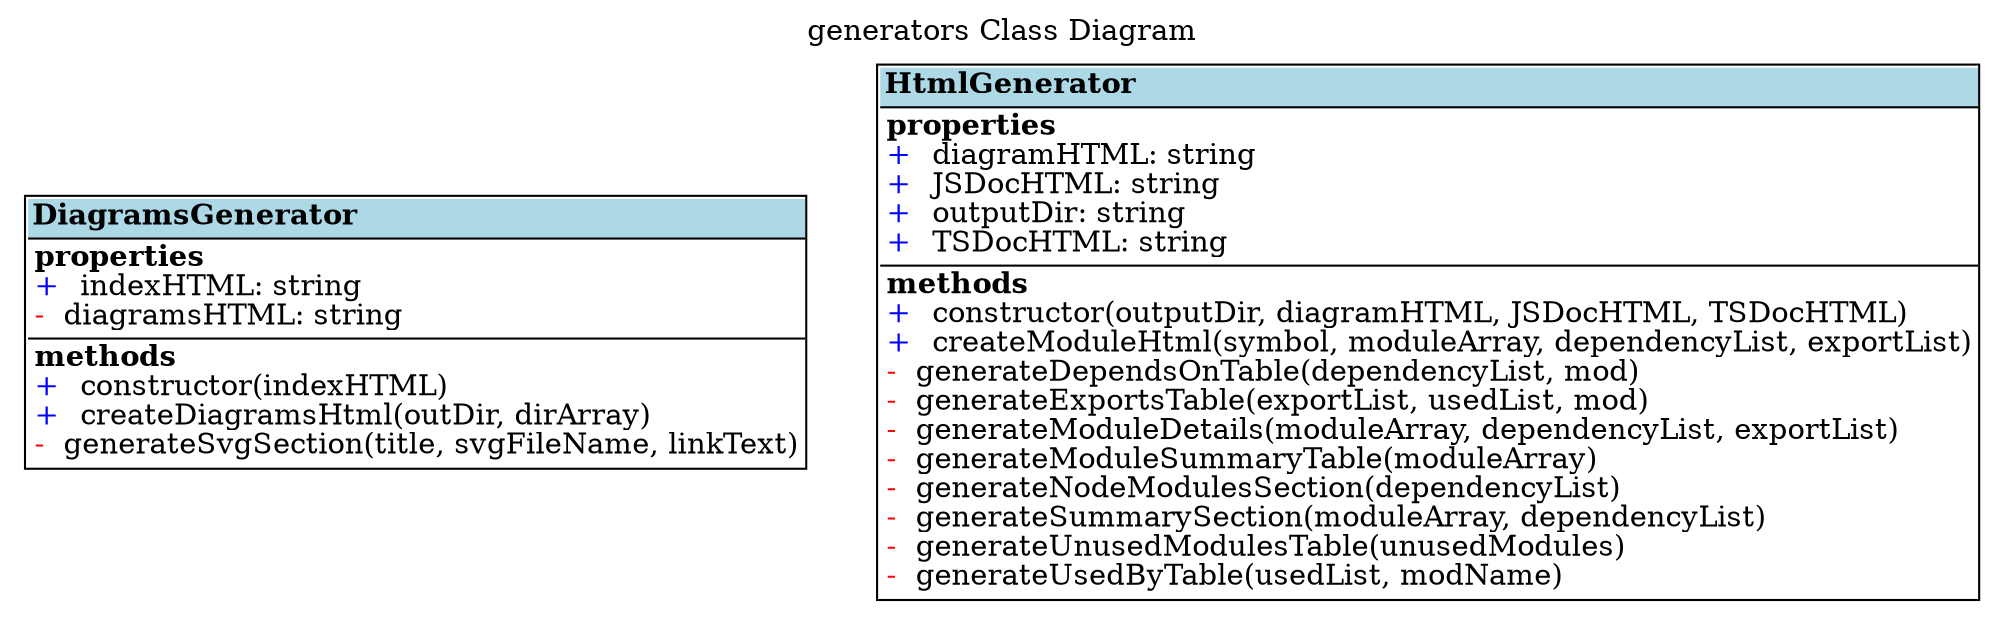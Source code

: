 digraph {label="generators Class Diagram";
labelloc="t";
"DiagramsGenerator" [shape=none, label=<<TABLE cellspacing="0" cellborder="0" align="left">
<TR><TD align="left" bgcolor="lightblue"><B>DiagramsGenerator</B></TD></TR>
<TR><TD BORDER="1" SIDES="T" align="left" BALIGN="LEFT"><B>properties</B><BR/>
<font color='blue'>+</font>  indexHTML: string<BR/>
<font color='red'>-</font>  diagramsHTML: string<BR/>
</TD></TR>
<TR><TD BORDER="1" SIDES="T" align="left" BALIGN="LEFT"><B>methods</B><BR/>
<font color='blue'>+</font>  constructor(indexHTML)<BR/>
<font color='blue'>+</font>  createDiagramsHtml(outDir, dirArray)<BR/>
<font color='red'>-</font>  generateSvgSection(title, svgFileName, linkText)<BR/>
</TD></TR>
</TABLE>>];

"HtmlGenerator" [shape=none, label=<<TABLE cellspacing="0" cellborder="0" align="left">
<TR><TD align="left" bgcolor="lightblue"><B>HtmlGenerator</B></TD></TR>
<TR><TD BORDER="1" SIDES="T" align="left" BALIGN="LEFT"><B>properties</B><BR/>
<font color='blue'>+</font>  diagramHTML: string<BR/>
<font color='blue'>+</font>  JSDocHTML: string<BR/>
<font color='blue'>+</font>  outputDir: string<BR/>
<font color='blue'>+</font>  TSDocHTML: string<BR/>
</TD></TR>
<TR><TD BORDER="1" SIDES="T" align="left" BALIGN="LEFT"><B>methods</B><BR/>
<font color='blue'>+</font>  constructor(outputDir, diagramHTML, JSDocHTML, TSDocHTML)<BR/>
<font color='blue'>+</font>  createModuleHtml(symbol, moduleArray, dependencyList, exportList)<BR/>
<font color='red'>-</font>  generateDependsOnTable(dependencyList, mod)<BR/>
<font color='red'>-</font>  generateExportsTable(exportList, usedList, mod)<BR/>
<font color='red'>-</font>  generateModuleDetails(moduleArray, dependencyList, exportList)<BR/>
<font color='red'>-</font>  generateModuleSummaryTable(moduleArray)<BR/>
<font color='red'>-</font>  generateNodeModulesSection(dependencyList)<BR/>
<font color='red'>-</font>  generateSummarySection(moduleArray, dependencyList)<BR/>
<font color='red'>-</font>  generateUnusedModulesTable(unusedModules)<BR/>
<font color='red'>-</font>  generateUsedByTable(usedList, modName)<BR/>
</TD></TR>
</TABLE>>];

}
